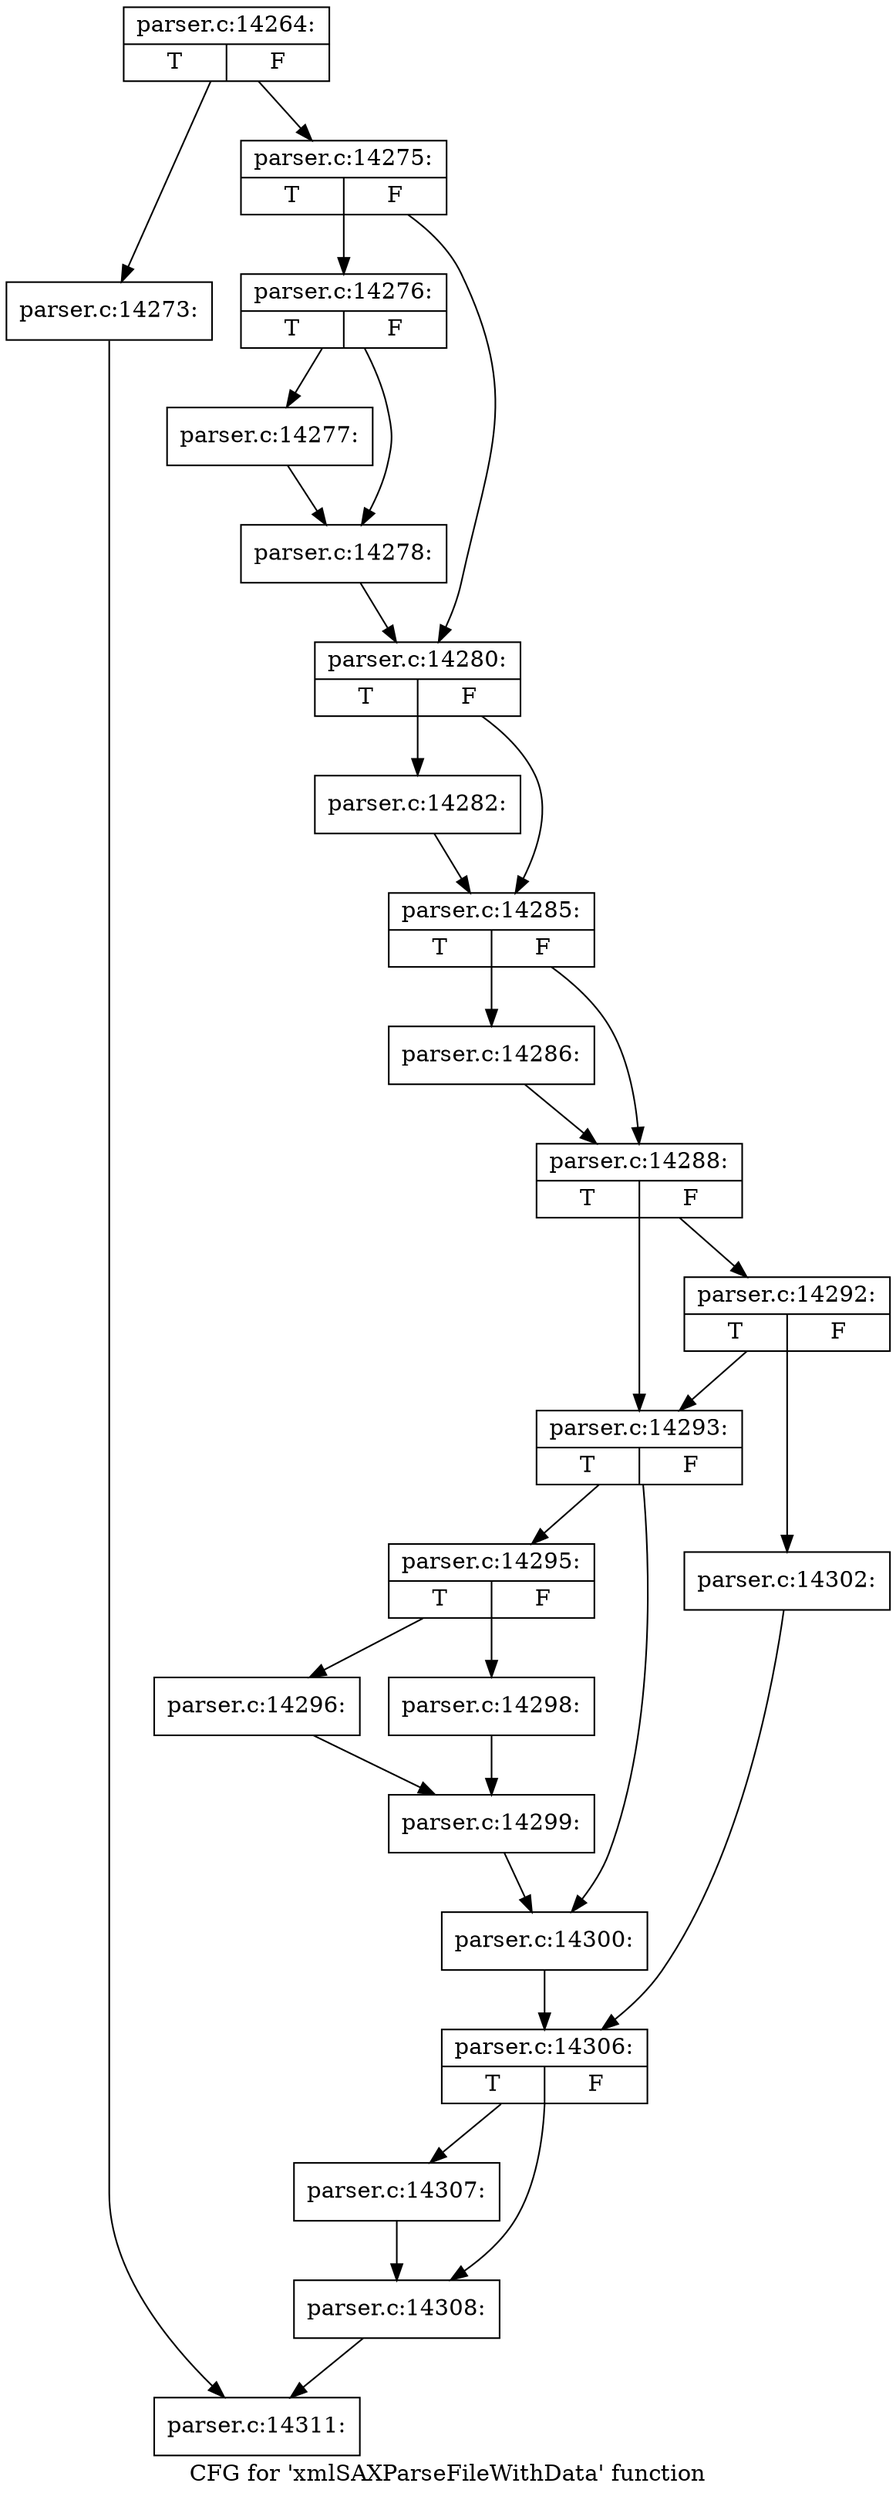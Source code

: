 digraph "CFG for 'xmlSAXParseFileWithData' function" {
	label="CFG for 'xmlSAXParseFileWithData' function";

	Node0x402fc60 [shape=record,label="{parser.c:14264:|{<s0>T|<s1>F}}"];
	Node0x402fc60 -> Node0x445c040;
	Node0x402fc60 -> Node0x445c090;
	Node0x445c040 [shape=record,label="{parser.c:14273:}"];
	Node0x445c040 -> Node0x402ff90;
	Node0x445c090 [shape=record,label="{parser.c:14275:|{<s0>T|<s1>F}}"];
	Node0x445c090 -> Node0x445c630;
	Node0x445c090 -> Node0x445c680;
	Node0x445c630 [shape=record,label="{parser.c:14276:|{<s0>T|<s1>F}}"];
	Node0x445c630 -> Node0x445ca40;
	Node0x445c630 -> Node0x445ca90;
	Node0x445ca40 [shape=record,label="{parser.c:14277:}"];
	Node0x445ca40 -> Node0x445ca90;
	Node0x445ca90 [shape=record,label="{parser.c:14278:}"];
	Node0x445ca90 -> Node0x445c680;
	Node0x445c680 [shape=record,label="{parser.c:14280:|{<s0>T|<s1>F}}"];
	Node0x445c680 -> Node0x445d700;
	Node0x445c680 -> Node0x445d750;
	Node0x445d700 [shape=record,label="{parser.c:14282:}"];
	Node0x445d700 -> Node0x445d750;
	Node0x445d750 [shape=record,label="{parser.c:14285:|{<s0>T|<s1>F}}"];
	Node0x445d750 -> Node0x445de40;
	Node0x445d750 -> Node0x445de90;
	Node0x445de40 [shape=record,label="{parser.c:14286:}"];
	Node0x445de40 -> Node0x445de90;
	Node0x445de90 [shape=record,label="{parser.c:14288:|{<s0>T|<s1>F}}"];
	Node0x445de90 -> Node0x445ead0;
	Node0x445de90 -> Node0x445ebc0;
	Node0x445ebc0 [shape=record,label="{parser.c:14292:|{<s0>T|<s1>F}}"];
	Node0x445ebc0 -> Node0x445ead0;
	Node0x445ebc0 -> Node0x445eb70;
	Node0x445ead0 [shape=record,label="{parser.c:14293:|{<s0>T|<s1>F}}"];
	Node0x445ead0 -> Node0x445f490;
	Node0x445ead0 -> Node0x445f4e0;
	Node0x445f490 [shape=record,label="{parser.c:14295:|{<s0>T|<s1>F}}"];
	Node0x445f490 -> Node0x445f8a0;
	Node0x445f490 -> Node0x445f940;
	Node0x445f8a0 [shape=record,label="{parser.c:14296:}"];
	Node0x445f8a0 -> Node0x445f8f0;
	Node0x445f940 [shape=record,label="{parser.c:14298:}"];
	Node0x445f940 -> Node0x445f8f0;
	Node0x445f8f0 [shape=record,label="{parser.c:14299:}"];
	Node0x445f8f0 -> Node0x445f4e0;
	Node0x445f4e0 [shape=record,label="{parser.c:14300:}"];
	Node0x445f4e0 -> Node0x445eb20;
	Node0x445eb70 [shape=record,label="{parser.c:14302:}"];
	Node0x445eb70 -> Node0x445eb20;
	Node0x445eb20 [shape=record,label="{parser.c:14306:|{<s0>T|<s1>F}}"];
	Node0x445eb20 -> Node0x44611a0;
	Node0x445eb20 -> Node0x44611f0;
	Node0x44611a0 [shape=record,label="{parser.c:14307:}"];
	Node0x44611a0 -> Node0x44611f0;
	Node0x44611f0 [shape=record,label="{parser.c:14308:}"];
	Node0x44611f0 -> Node0x402ff90;
	Node0x402ff90 [shape=record,label="{parser.c:14311:}"];
}
